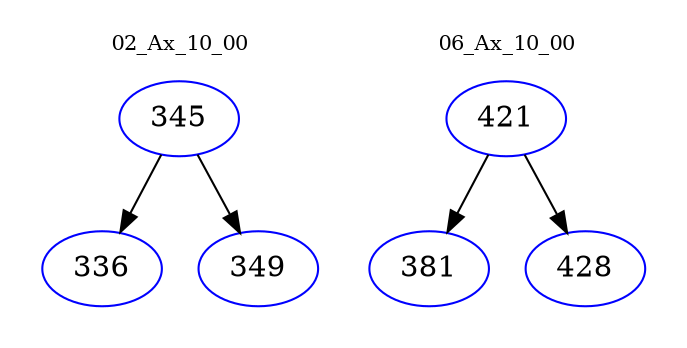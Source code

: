 digraph{
subgraph cluster_0 {
color = white
label = "02_Ax_10_00";
fontsize=10;
T0_345 [label="345", color="blue"]
T0_345 -> T0_336 [color="black"]
T0_336 [label="336", color="blue"]
T0_345 -> T0_349 [color="black"]
T0_349 [label="349", color="blue"]
}
subgraph cluster_1 {
color = white
label = "06_Ax_10_00";
fontsize=10;
T1_421 [label="421", color="blue"]
T1_421 -> T1_381 [color="black"]
T1_381 [label="381", color="blue"]
T1_421 -> T1_428 [color="black"]
T1_428 [label="428", color="blue"]
}
}
